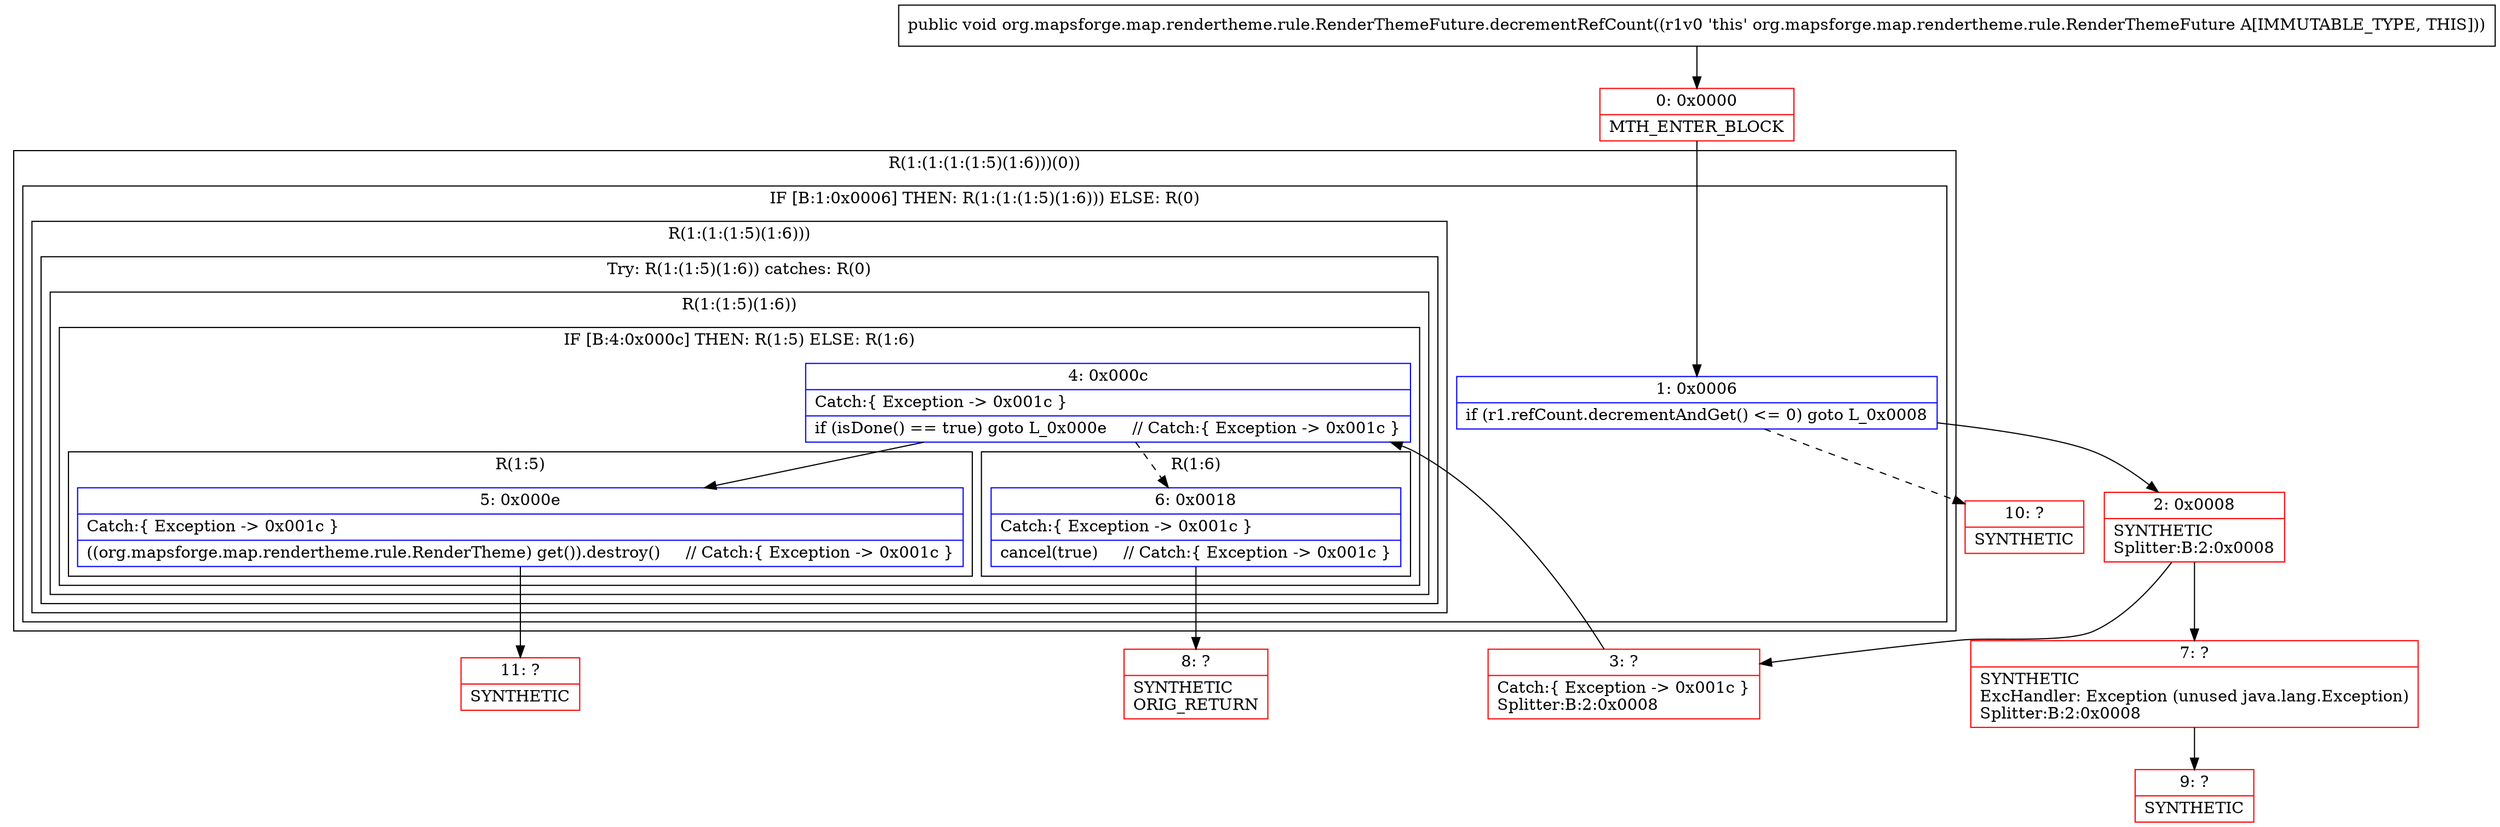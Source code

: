 digraph "CFG fororg.mapsforge.map.rendertheme.rule.RenderThemeFuture.decrementRefCount()V" {
subgraph cluster_Region_114806955 {
label = "R(1:(1:(1:(1:5)(1:6)))(0))";
node [shape=record,color=blue];
subgraph cluster_IfRegion_1453438490 {
label = "IF [B:1:0x0006] THEN: R(1:(1:(1:5)(1:6))) ELSE: R(0)";
node [shape=record,color=blue];
Node_1 [shape=record,label="{1\:\ 0x0006|if (r1.refCount.decrementAndGet() \<= 0) goto L_0x0008\l}"];
subgraph cluster_Region_596889838 {
label = "R(1:(1:(1:5)(1:6)))";
node [shape=record,color=blue];
subgraph cluster_TryCatchRegion_1204442130 {
label = "Try: R(1:(1:5)(1:6)) catches: R(0)";
node [shape=record,color=blue];
subgraph cluster_Region_2132842184 {
label = "R(1:(1:5)(1:6))";
node [shape=record,color=blue];
subgraph cluster_IfRegion_619376208 {
label = "IF [B:4:0x000c] THEN: R(1:5) ELSE: R(1:6)";
node [shape=record,color=blue];
Node_4 [shape=record,label="{4\:\ 0x000c|Catch:\{ Exception \-\> 0x001c \}\l|if (isDone() == true) goto L_0x000e     \/\/ Catch:\{ Exception \-\> 0x001c \}\l}"];
subgraph cluster_Region_432230019 {
label = "R(1:5)";
node [shape=record,color=blue];
Node_5 [shape=record,label="{5\:\ 0x000e|Catch:\{ Exception \-\> 0x001c \}\l|((org.mapsforge.map.rendertheme.rule.RenderTheme) get()).destroy()     \/\/ Catch:\{ Exception \-\> 0x001c \}\l}"];
}
subgraph cluster_Region_205321069 {
label = "R(1:6)";
node [shape=record,color=blue];
Node_6 [shape=record,label="{6\:\ 0x0018|Catch:\{ Exception \-\> 0x001c \}\l|cancel(true)     \/\/ Catch:\{ Exception \-\> 0x001c \}\l}"];
}
}
}
subgraph cluster_Region_2010231540 {
label = "R(0) | ExcHandler: Exception (unused java.lang.Exception)\l";
node [shape=record,color=blue];
}
}
}
subgraph cluster_Region_79317552 {
label = "R(0)";
node [shape=record,color=blue];
}
}
}
subgraph cluster_Region_2010231540 {
label = "R(0) | ExcHandler: Exception (unused java.lang.Exception)\l";
node [shape=record,color=blue];
}
Node_0 [shape=record,color=red,label="{0\:\ 0x0000|MTH_ENTER_BLOCK\l}"];
Node_2 [shape=record,color=red,label="{2\:\ 0x0008|SYNTHETIC\lSplitter:B:2:0x0008\l}"];
Node_3 [shape=record,color=red,label="{3\:\ ?|Catch:\{ Exception \-\> 0x001c \}\lSplitter:B:2:0x0008\l}"];
Node_7 [shape=record,color=red,label="{7\:\ ?|SYNTHETIC\lExcHandler: Exception (unused java.lang.Exception)\lSplitter:B:2:0x0008\l}"];
Node_8 [shape=record,color=red,label="{8\:\ ?|SYNTHETIC\lORIG_RETURN\l}"];
Node_9 [shape=record,color=red,label="{9\:\ ?|SYNTHETIC\l}"];
Node_10 [shape=record,color=red,label="{10\:\ ?|SYNTHETIC\l}"];
Node_11 [shape=record,color=red,label="{11\:\ ?|SYNTHETIC\l}"];
MethodNode[shape=record,label="{public void org.mapsforge.map.rendertheme.rule.RenderThemeFuture.decrementRefCount((r1v0 'this' org.mapsforge.map.rendertheme.rule.RenderThemeFuture A[IMMUTABLE_TYPE, THIS])) }"];
MethodNode -> Node_0;
Node_1 -> Node_2;
Node_1 -> Node_10[style=dashed];
Node_4 -> Node_5;
Node_4 -> Node_6[style=dashed];
Node_5 -> Node_11;
Node_6 -> Node_8;
Node_0 -> Node_1;
Node_2 -> Node_3;
Node_2 -> Node_7;
Node_3 -> Node_4;
Node_7 -> Node_9;
}

